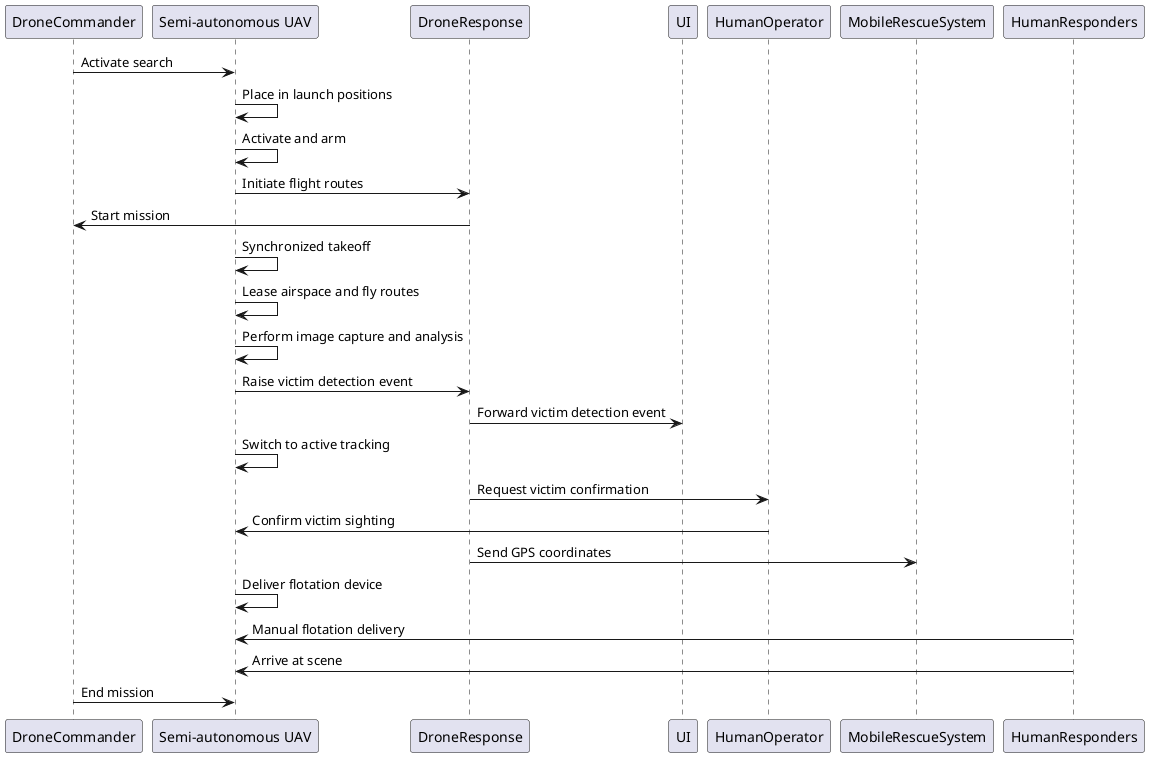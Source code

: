 @startuml "River Search and Rescue Sequence Diagram"

DroneCommander -> "Semi-autonomous UAV": Activate search
"Semi-autonomous UAV" -> "Semi-autonomous UAV": Place in launch positions
"Semi-autonomous UAV" -> "Semi-autonomous UAV": Activate and arm
"Semi-autonomous UAV" -> DroneResponse: Initiate flight routes
DroneResponse -> DroneCommander: Start mission
"Semi-autonomous UAV" -> "Semi-autonomous UAV": Synchronized takeoff
"Semi-autonomous UAV" -> "Semi-autonomous UAV": Lease airspace and fly routes
"Semi-autonomous UAV" -> "Semi-autonomous UAV": Perform image capture and analysis
"Semi-autonomous UAV" -> DroneResponse: Raise victim detection event
DroneResponse -> UI: Forward victim detection event
"Semi-autonomous UAV" -> "Semi-autonomous UAV": Switch to active tracking
DroneResponse -> HumanOperator: Request victim confirmation
HumanOperator -> "Semi-autonomous UAV": Confirm victim sighting
DroneResponse -> MobileRescueSystem: Send GPS coordinates
"Semi-autonomous UAV" -> "Semi-autonomous UAV": Deliver flotation device
HumanResponders -> "Semi-autonomous UAV": Manual flotation delivery
HumanResponders -> "Semi-autonomous UAV": Arrive at scene
DroneCommander -> "Semi-autonomous UAV": End mission

@enduml
